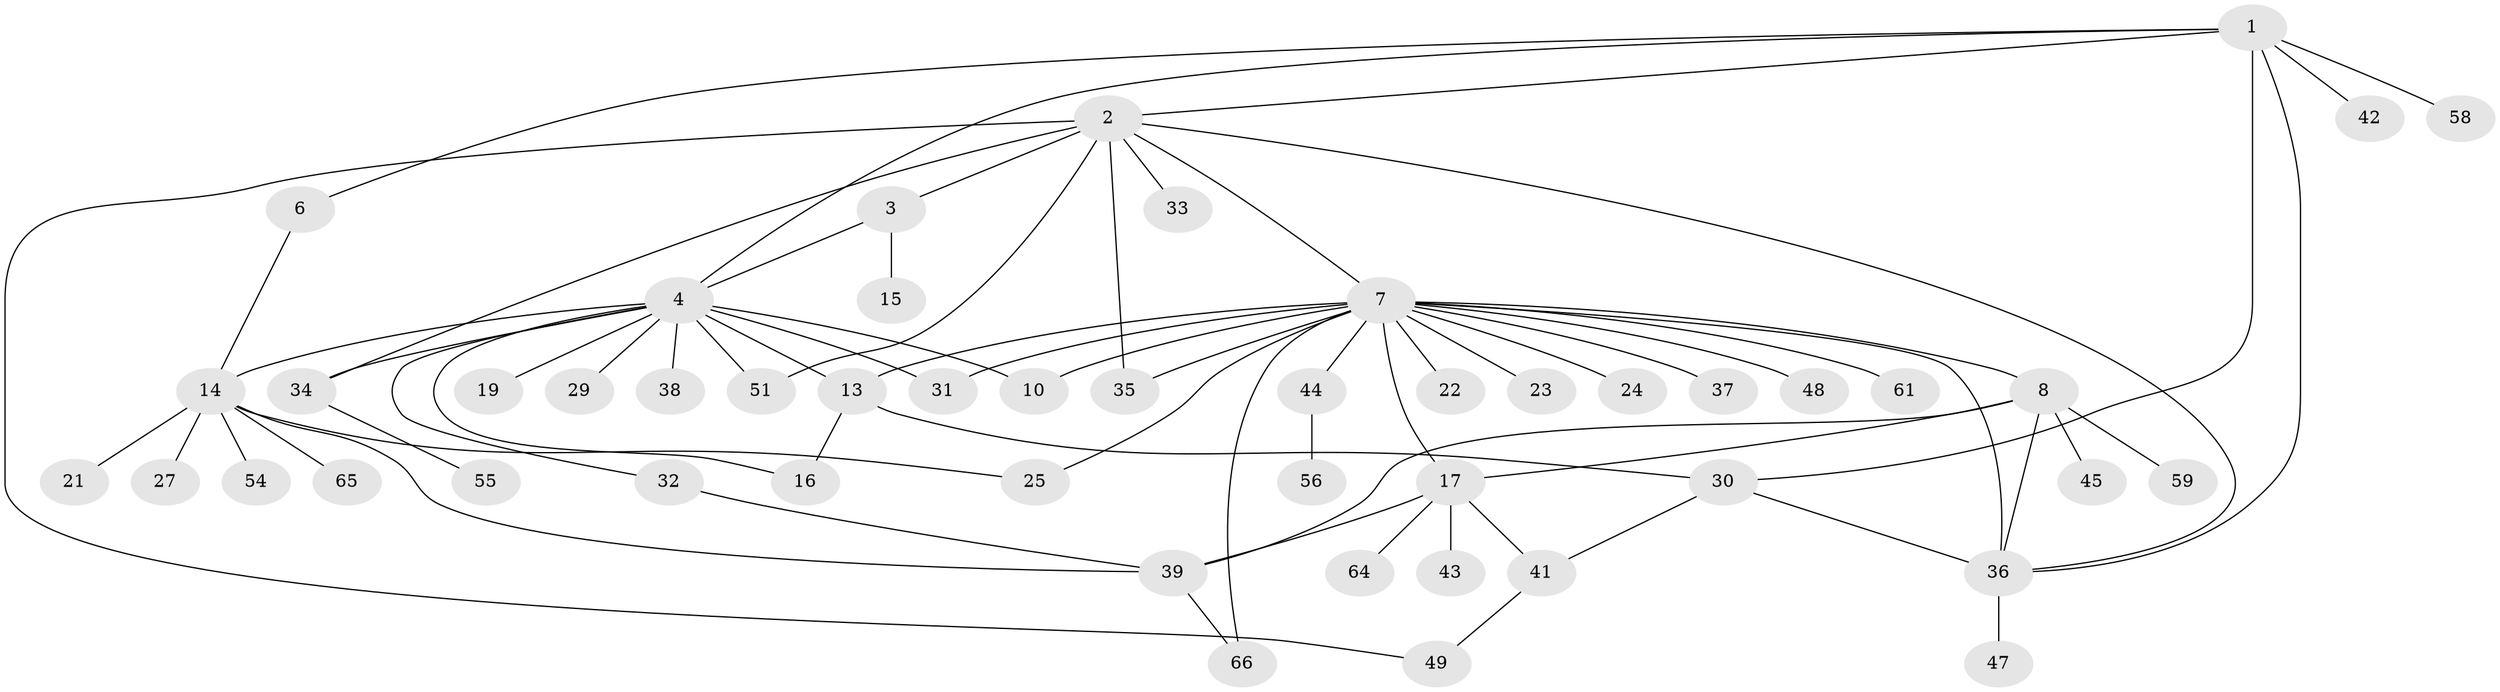 // original degree distribution, {9: 0.029850746268656716, 10: 0.014925373134328358, 3: 0.07462686567164178, 8: 0.04477611940298507, 2: 0.29850746268656714, 13: 0.014925373134328358, 6: 0.04477611940298507, 7: 0.014925373134328358, 1: 0.417910447761194, 4: 0.029850746268656716, 5: 0.014925373134328358}
// Generated by graph-tools (version 1.1) at 2025/41/03/06/25 10:41:45]
// undirected, 49 vertices, 70 edges
graph export_dot {
graph [start="1"]
  node [color=gray90,style=filled];
  1 [super="+57"];
  2 [super="+20"];
  3 [super="+9"];
  4 [super="+5"];
  6;
  7 [super="+11"];
  8 [super="+26"];
  10 [super="+12"];
  13 [super="+46"];
  14 [super="+28"];
  15 [super="+18"];
  16;
  17 [super="+62"];
  19;
  21;
  22;
  23;
  24;
  25;
  27;
  29;
  30 [super="+50"];
  31;
  32;
  33;
  34 [super="+53"];
  35;
  36 [super="+40"];
  37;
  38;
  39 [super="+63"];
  41;
  42;
  43;
  44 [super="+52"];
  45 [super="+60"];
  47;
  48;
  49;
  51;
  54 [super="+67"];
  55;
  56;
  58;
  59;
  61;
  64;
  65;
  66;
  1 -- 2;
  1 -- 6;
  1 -- 30;
  1 -- 42;
  1 -- 58;
  1 -- 36;
  1 -- 4;
  2 -- 3;
  2 -- 7;
  2 -- 33;
  2 -- 35;
  2 -- 49;
  2 -- 51;
  2 -- 36;
  2 -- 34;
  3 -- 4;
  3 -- 15;
  4 -- 13 [weight=2];
  4 -- 14;
  4 -- 16;
  4 -- 19;
  4 -- 29;
  4 -- 31;
  4 -- 32;
  4 -- 34;
  4 -- 38;
  4 -- 10;
  4 -- 51;
  6 -- 14;
  7 -- 8;
  7 -- 13;
  7 -- 17;
  7 -- 24;
  7 -- 25;
  7 -- 31;
  7 -- 36 [weight=2];
  7 -- 44;
  7 -- 48;
  7 -- 66 [weight=2];
  7 -- 35;
  7 -- 37;
  7 -- 22;
  7 -- 23;
  7 -- 61;
  7 -- 10;
  8 -- 17;
  8 -- 39;
  8 -- 59;
  8 -- 36;
  8 -- 45;
  13 -- 16;
  13 -- 30;
  14 -- 21;
  14 -- 25;
  14 -- 27;
  14 -- 39;
  14 -- 54;
  14 -- 65;
  17 -- 39;
  17 -- 41;
  17 -- 43;
  17 -- 64;
  30 -- 41;
  30 -- 36;
  32 -- 39;
  34 -- 55 [weight=2];
  36 -- 47;
  39 -- 66;
  41 -- 49;
  44 -- 56;
}
